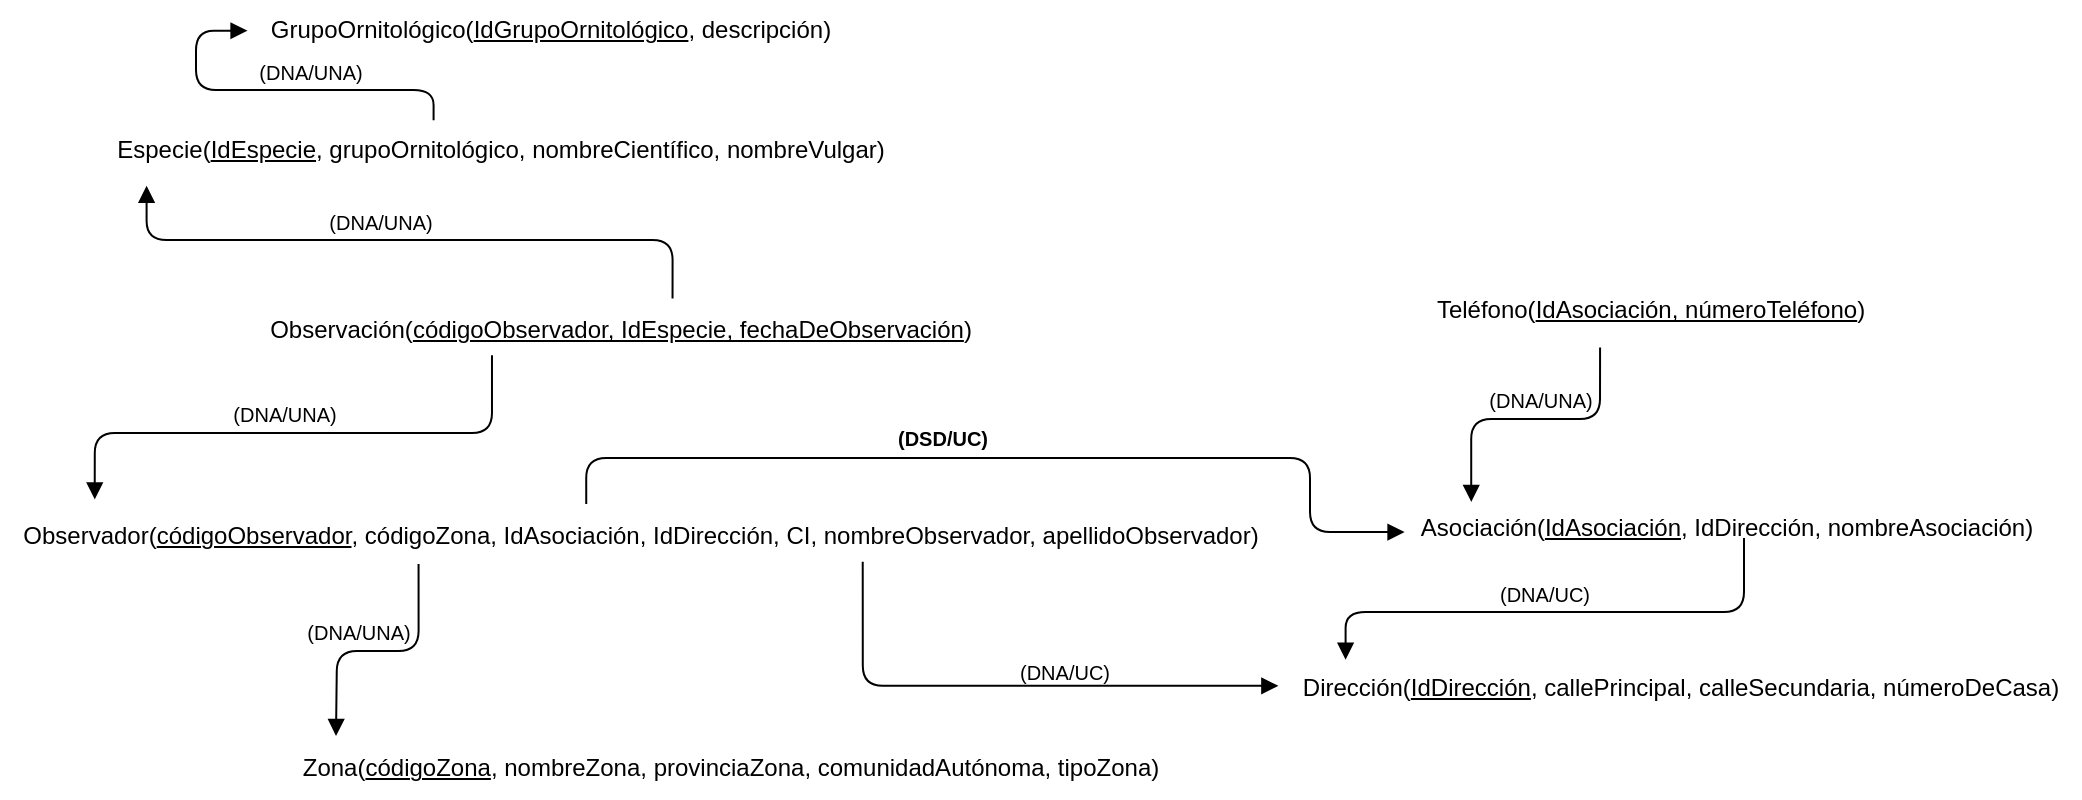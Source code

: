 <mxfile>
    <diagram id="caUJqrqTCuBlJJSMB1lW" name="Page-1">
        <mxGraphModel dx="1167" dy="466" grid="1" gridSize="10" guides="1" tooltips="1" connect="1" arrows="1" fold="1" page="1" pageScale="1" pageWidth="1169" pageHeight="827" math="0" shadow="0">
            <root>
                <mxCell id="0"/>
                <mxCell id="1" parent="0"/>
                <mxCell id="2" value="Especie(&lt;u&gt;IdEspecie&lt;/u&gt;, grupoOrnitológico, nombreCientífico, nombreVulgar)" style="text;html=1;align=center;verticalAlign=middle;resizable=0;points=[];autosize=1;strokeColor=none;fillColor=none;" vertex="1" parent="1">
                    <mxGeometry x="109" y="274" width="410" height="30" as="geometry"/>
                </mxCell>
                <mxCell id="4" value="GrupoOrnitológico(&lt;u&gt;IdGrupoOrnitológico&lt;/u&gt;, descripción)" style="text;html=1;align=center;verticalAlign=middle;resizable=0;points=[];autosize=1;strokeColor=none;fillColor=none;" vertex="1" parent="1">
                    <mxGeometry x="189" y="214" width="300" height="30" as="geometry"/>
                </mxCell>
                <mxCell id="5" value="Observador(&lt;u&gt;códigoObservador&lt;/u&gt;, códigoZona, IdAsociación,&amp;nbsp;&lt;span style=&quot;color: rgb(0, 0, 0);&quot;&gt;IdDirección,&amp;nbsp;&lt;/span&gt;CI, nombreObservador, apellido&lt;span style=&quot;color: rgb(0, 0, 0);&quot;&gt;Observador&lt;/span&gt;)" style="text;html=1;align=center;verticalAlign=middle;resizable=0;points=[];autosize=1;strokeColor=none;fillColor=none;" vertex="1" parent="1">
                    <mxGeometry x="64" y="467" width="640" height="30" as="geometry"/>
                </mxCell>
                <mxCell id="6" value="Zona(&lt;u&gt;códigoZona&lt;/u&gt;, nombreZona, provinciaZona, comunidadAutónoma, tipoZona)" style="text;html=1;align=center;verticalAlign=middle;resizable=0;points=[];autosize=1;strokeColor=none;fillColor=none;" vertex="1" parent="1">
                    <mxGeometry x="204" y="583" width="450" height="30" as="geometry"/>
                </mxCell>
                <mxCell id="7" value="Asociación(&lt;u&gt;IdAsociación&lt;/u&gt;,&amp;nbsp;&lt;span style=&quot;color: rgb(0, 0, 0);&quot;&gt;IdDirección,&amp;nbsp;&lt;/span&gt;nombreAsociación)" style="text;html=1;align=center;verticalAlign=middle;resizable=0;points=[];autosize=1;strokeColor=none;fillColor=none;" vertex="1" parent="1">
                    <mxGeometry x="762" y="463" width="330" height="30" as="geometry"/>
                </mxCell>
                <mxCell id="8" value="Dirección(&lt;u&gt;IdDirección&lt;/u&gt;, callePrincipal, calleSecundaria, númeroDeCasa)" style="text;html=1;align=center;verticalAlign=middle;resizable=0;points=[];autosize=1;strokeColor=none;fillColor=none;" vertex="1" parent="1">
                    <mxGeometry x="704" y="543" width="400" height="30" as="geometry"/>
                </mxCell>
                <mxCell id="10" value="" style="endArrow=block;endFill=1;html=1;edgeStyle=orthogonalEdgeStyle;align=left;verticalAlign=top;entryX=-0.004;entryY=0.512;entryDx=0;entryDy=0;entryPerimeter=0;exitX=0.419;exitY=0.004;exitDx=0;exitDy=0;exitPerimeter=0;" edge="1" parent="1" source="2" target="4">
                    <mxGeometry x="-1" relative="1" as="geometry">
                        <mxPoint x="319" y="259" as="sourcePoint"/>
                        <mxPoint x="429" y="314" as="targetPoint"/>
                        <Array as="points">
                            <mxPoint x="281" y="259"/>
                            <mxPoint x="162" y="259"/>
                            <mxPoint x="162" y="229"/>
                        </Array>
                        <mxPoint as="offset"/>
                    </mxGeometry>
                </mxCell>
                <mxCell id="25" value="" style="endArrow=block;endFill=1;html=1;edgeStyle=orthogonalEdgeStyle;align=left;verticalAlign=top;entryX=0.082;entryY=0.031;entryDx=0;entryDy=0;entryPerimeter=0;" edge="1" parent="1" target="8">
                    <mxGeometry x="-1" relative="1" as="geometry">
                        <mxPoint x="936" y="483" as="sourcePoint"/>
                        <mxPoint x="794" y="383" as="targetPoint"/>
                        <Array as="points">
                            <mxPoint x="936" y="520"/>
                            <mxPoint x="737" y="520"/>
                        </Array>
                    </mxGeometry>
                </mxCell>
                <mxCell id="26" value="" style="endArrow=block;endFill=1;html=1;edgeStyle=orthogonalEdgeStyle;align=left;verticalAlign=top;entryX=0.013;entryY=0.567;entryDx=0;entryDy=0;entryPerimeter=0;exitX=0.458;exitY=-0.033;exitDx=0;exitDy=0;exitPerimeter=0;" edge="1" parent="1" source="5" target="7">
                    <mxGeometry x="-1" relative="1" as="geometry">
                        <mxPoint x="392" y="443" as="sourcePoint"/>
                        <mxPoint x="949" y="443" as="targetPoint"/>
                        <Array as="points">
                            <mxPoint x="357" y="443"/>
                            <mxPoint x="719" y="443"/>
                            <mxPoint x="719" y="480"/>
                        </Array>
                    </mxGeometry>
                </mxCell>
                <mxCell id="27" value="" style="endArrow=block;endFill=1;html=1;edgeStyle=orthogonalEdgeStyle;align=left;verticalAlign=top;exitX=0.327;exitY=0.967;exitDx=0;exitDy=0;exitPerimeter=0;" edge="1" parent="1" source="5">
                    <mxGeometry x="-1" relative="1" as="geometry">
                        <mxPoint x="344" y="473" as="sourcePoint"/>
                        <mxPoint x="232" y="582" as="targetPoint"/>
                    </mxGeometry>
                </mxCell>
                <mxCell id="28" value="" style="endArrow=block;endFill=1;html=1;edgeStyle=orthogonalEdgeStyle;align=left;verticalAlign=top;entryX=0.074;entryY=-0.11;entryDx=0;entryDy=0;entryPerimeter=0;exitX=0.327;exitY=0.921;exitDx=0;exitDy=0;exitPerimeter=0;" edge="1" parent="1" source="30" target="5">
                    <mxGeometry x="-1" relative="1" as="geometry">
                        <mxPoint x="169" y="194" as="sourcePoint"/>
                        <mxPoint x="329" y="194" as="targetPoint"/>
                    </mxGeometry>
                </mxCell>
                <mxCell id="29" value="" style="endArrow=block;endFill=1;html=1;edgeStyle=orthogonalEdgeStyle;align=left;verticalAlign=top;entryX=-0.002;entryY=0.464;entryDx=0;entryDy=0;entryPerimeter=0;exitX=0.674;exitY=0.928;exitDx=0;exitDy=0;exitPerimeter=0;" edge="1" parent="1" source="5" target="8">
                    <mxGeometry x="-1" relative="1" as="geometry">
                        <mxPoint x="524" y="564" as="sourcePoint"/>
                        <mxPoint x="679" y="373" as="targetPoint"/>
                    </mxGeometry>
                </mxCell>
                <mxCell id="30" value="Observación(&lt;u&gt;códigoObservador, IdEspecie, fechaDeObservación&lt;/u&gt;)" style="text;html=1;align=center;verticalAlign=middle;resizable=0;points=[];autosize=1;strokeColor=none;fillColor=none;" vertex="1" parent="1">
                    <mxGeometry x="189" y="364" width="370" height="30" as="geometry"/>
                </mxCell>
                <mxCell id="32" value="" style="endArrow=block;endFill=1;html=1;edgeStyle=orthogonalEdgeStyle;align=left;verticalAlign=top;entryX=0.069;entryY=1.095;entryDx=0;entryDy=0;entryPerimeter=0;exitX=0.571;exitY=-0.024;exitDx=0;exitDy=0;exitPerimeter=0;" edge="1" parent="1" source="30" target="2">
                    <mxGeometry x="-1" relative="1" as="geometry">
                        <mxPoint x="159" y="344" as="sourcePoint"/>
                        <mxPoint x="319" y="344" as="targetPoint"/>
                    </mxGeometry>
                </mxCell>
                <mxCell id="33" value="Teléfono(&lt;u&gt;IdAsociación, númeroTeléfono&lt;/u&gt;)" style="text;html=1;align=center;verticalAlign=middle;resizable=0;points=[];autosize=1;strokeColor=none;fillColor=none;" vertex="1" parent="1">
                    <mxGeometry x="769" y="354" width="240" height="30" as="geometry"/>
                </mxCell>
                <mxCell id="34" value="" style="endArrow=block;endFill=1;html=1;edgeStyle=orthogonalEdgeStyle;align=left;verticalAlign=top;entryX=0.114;entryY=0.065;entryDx=0;entryDy=0;entryPerimeter=0;exitX=0.396;exitY=1.127;exitDx=0;exitDy=0;exitPerimeter=0;" edge="1" parent="1" source="33" target="7">
                    <mxGeometry x="-1" relative="1" as="geometry">
                        <mxPoint x="614" y="324" as="sourcePoint"/>
                        <mxPoint x="774" y="324" as="targetPoint"/>
                    </mxGeometry>
                </mxCell>
                <mxCell id="35" value="&lt;font style=&quot;font-size: 10px;&quot;&gt;(DNA/UNA)&lt;/font&gt;" style="text;html=1;align=center;verticalAlign=middle;resizable=0;points=[];autosize=1;strokeColor=none;fillColor=none;" vertex="1" parent="1">
                    <mxGeometry x="794" y="399" width="80" height="30" as="geometry"/>
                </mxCell>
                <mxCell id="36" value="&lt;font style=&quot;font-size: 10px;&quot;&gt;(DNA/UC)&lt;/font&gt;" style="text;html=1;align=center;verticalAlign=middle;resizable=0;points=[];autosize=1;strokeColor=none;fillColor=none;" vertex="1" parent="1">
                    <mxGeometry x="801" y="496" width="70" height="30" as="geometry"/>
                </mxCell>
                <mxCell id="37" value="&lt;font style=&quot;font-size: 10px;&quot;&gt;(DNA/UC)&lt;/font&gt;" style="text;html=1;align=center;verticalAlign=middle;resizable=0;points=[];autosize=1;strokeColor=none;fillColor=none;" vertex="1" parent="1">
                    <mxGeometry x="561" y="535" width="70" height="30" as="geometry"/>
                </mxCell>
                <mxCell id="41" value="&lt;font style=&quot;font-size: 10px;&quot;&gt;(DNA/UNA)&lt;/font&gt;" style="text;html=1;align=center;verticalAlign=middle;resizable=0;points=[];autosize=1;strokeColor=none;fillColor=none;" vertex="1" parent="1">
                    <mxGeometry x="203" y="515" width="80" height="30" as="geometry"/>
                </mxCell>
                <mxCell id="43" value="&lt;font style=&quot;font-size: 10px;&quot;&gt;&lt;b&gt;(DSD/UC)&lt;/b&gt;&lt;/font&gt;" style="text;html=1;align=center;verticalAlign=middle;resizable=0;points=[];autosize=1;strokeColor=none;fillColor=none;" vertex="1" parent="1">
                    <mxGeometry x="500" y="418" width="70" height="30" as="geometry"/>
                </mxCell>
                <mxCell id="44" value="&lt;font style=&quot;font-size: 10px;&quot;&gt;(DNA/UNA)&lt;/font&gt;" style="text;html=1;align=center;verticalAlign=middle;resizable=0;points=[];autosize=1;strokeColor=none;fillColor=none;" vertex="1" parent="1">
                    <mxGeometry x="179" y="235" width="80" height="30" as="geometry"/>
                </mxCell>
                <mxCell id="47" value="&lt;font style=&quot;font-size: 10px;&quot;&gt;(DNA/UNA)&lt;/font&gt;" style="text;html=1;align=center;verticalAlign=middle;resizable=0;points=[];autosize=1;strokeColor=none;fillColor=none;" vertex="1" parent="1">
                    <mxGeometry x="214" y="310" width="80" height="30" as="geometry"/>
                </mxCell>
                <mxCell id="48" value="&lt;font style=&quot;font-size: 10px;&quot;&gt;(DNA/UNA)&lt;/font&gt;" style="text;html=1;align=center;verticalAlign=middle;resizable=0;points=[];autosize=1;strokeColor=none;fillColor=none;" vertex="1" parent="1">
                    <mxGeometry x="166" y="406" width="80" height="30" as="geometry"/>
                </mxCell>
            </root>
        </mxGraphModel>
    </diagram>
</mxfile>